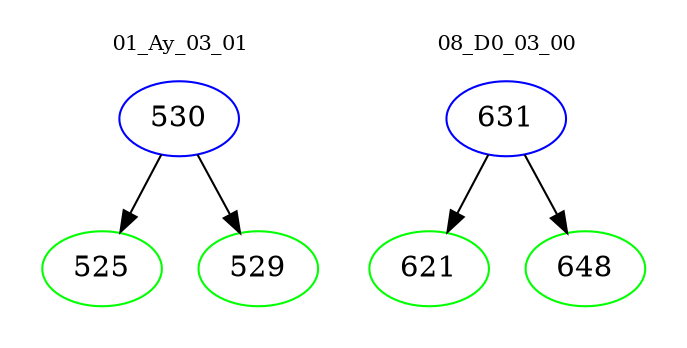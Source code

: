 digraph{
subgraph cluster_0 {
color = white
label = "01_Ay_03_01";
fontsize=10;
T0_530 [label="530", color="blue"]
T0_530 -> T0_525 [color="black"]
T0_525 [label="525", color="green"]
T0_530 -> T0_529 [color="black"]
T0_529 [label="529", color="green"]
}
subgraph cluster_1 {
color = white
label = "08_D0_03_00";
fontsize=10;
T1_631 [label="631", color="blue"]
T1_631 -> T1_621 [color="black"]
T1_621 [label="621", color="green"]
T1_631 -> T1_648 [color="black"]
T1_648 [label="648", color="green"]
}
}
